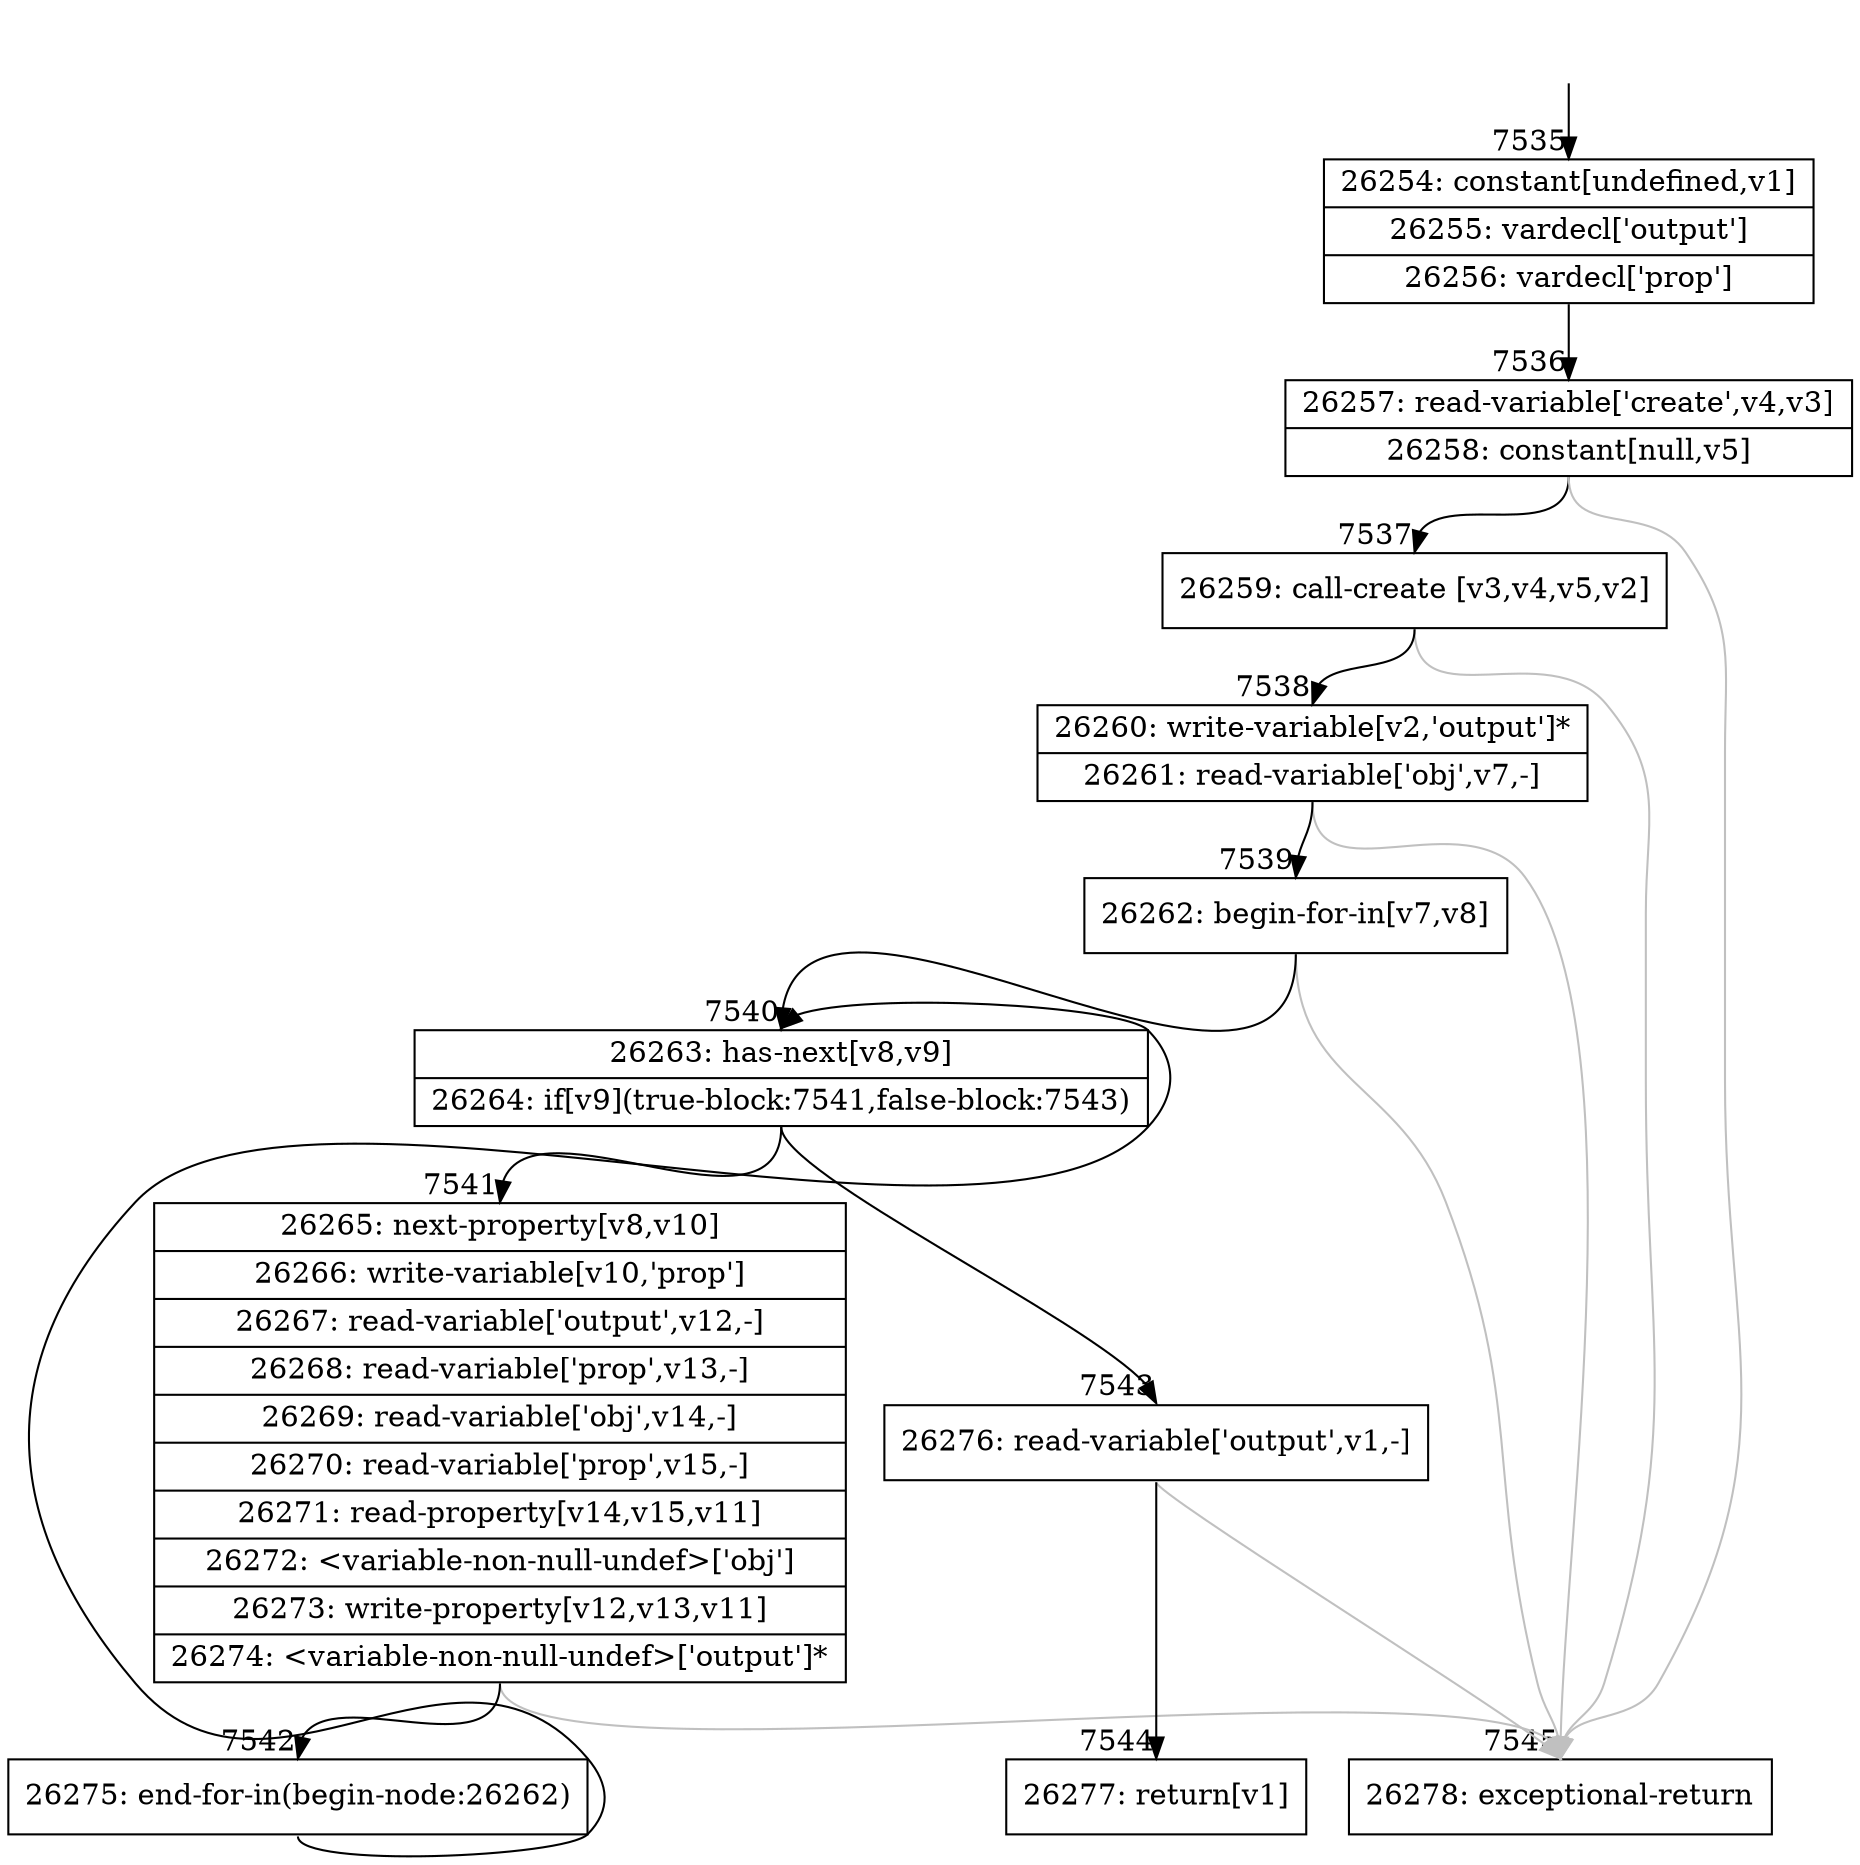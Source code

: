 digraph {
rankdir="TD"
BB_entry631[shape=none,label=""];
BB_entry631 -> BB7535 [tailport=s, headport=n, headlabel="    7535"]
BB7535 [shape=record label="{26254: constant[undefined,v1]|26255: vardecl['output']|26256: vardecl['prop']}" ] 
BB7535 -> BB7536 [tailport=s, headport=n, headlabel="      7536"]
BB7536 [shape=record label="{26257: read-variable['create',v4,v3]|26258: constant[null,v5]}" ] 
BB7536 -> BB7537 [tailport=s, headport=n, headlabel="      7537"]
BB7536 -> BB7545 [tailport=s, headport=n, color=gray, headlabel="      7545"]
BB7537 [shape=record label="{26259: call-create [v3,v4,v5,v2]}" ] 
BB7537 -> BB7538 [tailport=s, headport=n, headlabel="      7538"]
BB7537 -> BB7545 [tailport=s, headport=n, color=gray]
BB7538 [shape=record label="{26260: write-variable[v2,'output']*|26261: read-variable['obj',v7,-]}" ] 
BB7538 -> BB7539 [tailport=s, headport=n, headlabel="      7539"]
BB7538 -> BB7545 [tailport=s, headport=n, color=gray]
BB7539 [shape=record label="{26262: begin-for-in[v7,v8]}" ] 
BB7539 -> BB7540 [tailport=s, headport=n, headlabel="      7540"]
BB7539 -> BB7545 [tailport=s, headport=n, color=gray]
BB7540 [shape=record label="{26263: has-next[v8,v9]|26264: if[v9](true-block:7541,false-block:7543)}" ] 
BB7540 -> BB7541 [tailport=s, headport=n, headlabel="      7541"]
BB7540 -> BB7543 [tailport=s, headport=n, headlabel="      7543"]
BB7541 [shape=record label="{26265: next-property[v8,v10]|26266: write-variable[v10,'prop']|26267: read-variable['output',v12,-]|26268: read-variable['prop',v13,-]|26269: read-variable['obj',v14,-]|26270: read-variable['prop',v15,-]|26271: read-property[v14,v15,v11]|26272: \<variable-non-null-undef\>['obj']|26273: write-property[v12,v13,v11]|26274: \<variable-non-null-undef\>['output']*}" ] 
BB7541 -> BB7542 [tailport=s, headport=n, headlabel="      7542"]
BB7541 -> BB7545 [tailport=s, headport=n, color=gray]
BB7542 [shape=record label="{26275: end-for-in(begin-node:26262)}" ] 
BB7542 -> BB7540 [tailport=s, headport=n]
BB7543 [shape=record label="{26276: read-variable['output',v1,-]}" ] 
BB7543 -> BB7544 [tailport=s, headport=n, headlabel="      7544"]
BB7543 -> BB7545 [tailport=s, headport=n, color=gray]
BB7544 [shape=record label="{26277: return[v1]}" ] 
BB7545 [shape=record label="{26278: exceptional-return}" ] 
//#$~ 13911
}

